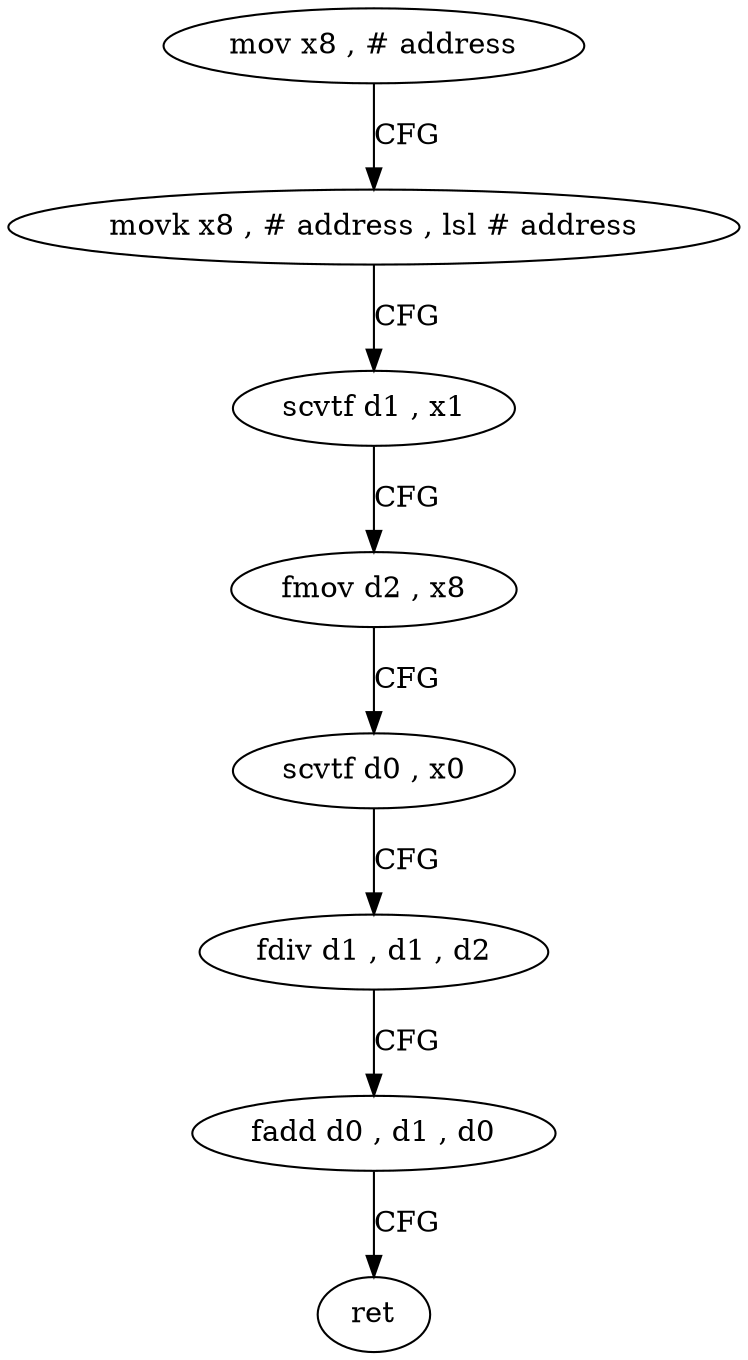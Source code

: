 digraph "func" {
"4213696" [label = "mov x8 , # address" ]
"4213700" [label = "movk x8 , # address , lsl # address" ]
"4213704" [label = "scvtf d1 , x1" ]
"4213708" [label = "fmov d2 , x8" ]
"4213712" [label = "scvtf d0 , x0" ]
"4213716" [label = "fdiv d1 , d1 , d2" ]
"4213720" [label = "fadd d0 , d1 , d0" ]
"4213724" [label = "ret" ]
"4213696" -> "4213700" [ label = "CFG" ]
"4213700" -> "4213704" [ label = "CFG" ]
"4213704" -> "4213708" [ label = "CFG" ]
"4213708" -> "4213712" [ label = "CFG" ]
"4213712" -> "4213716" [ label = "CFG" ]
"4213716" -> "4213720" [ label = "CFG" ]
"4213720" -> "4213724" [ label = "CFG" ]
}
